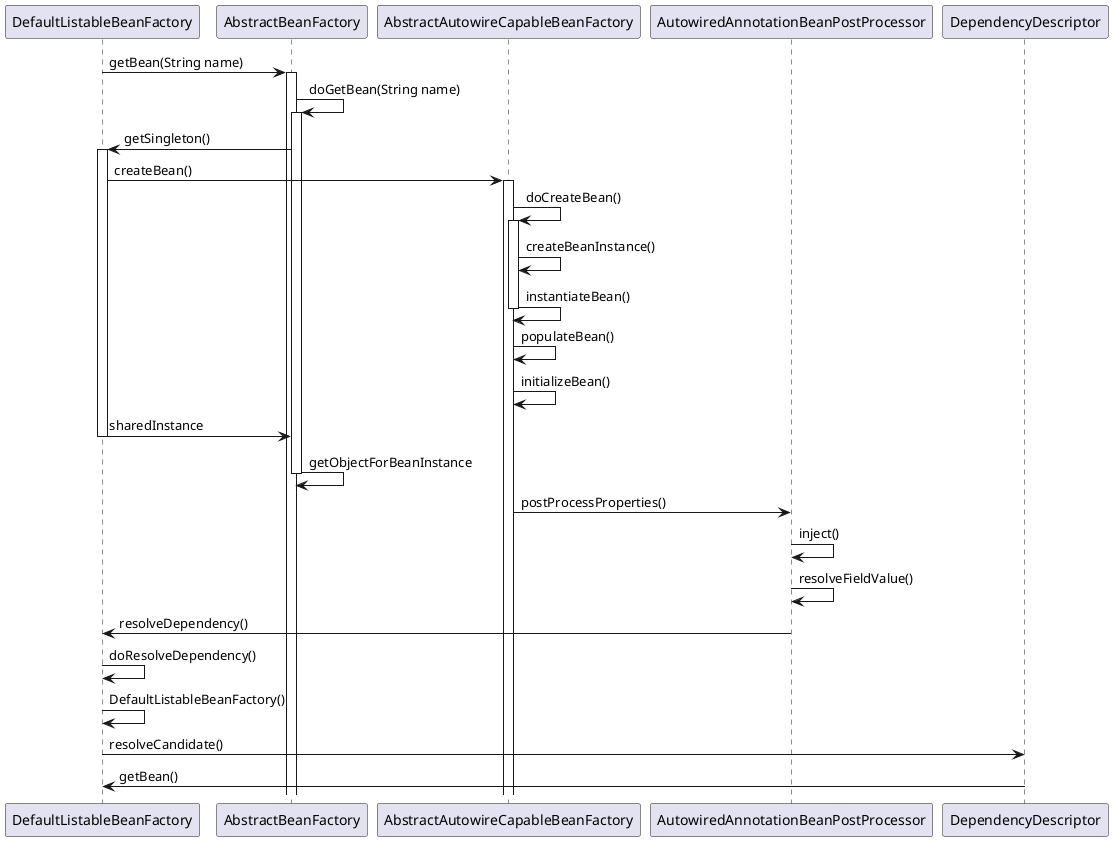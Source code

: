 @startuml

DefaultListableBeanFactory -> AbstractBeanFactory: getBean(String name)
activate AbstractBeanFactory

    AbstractBeanFactory -> AbstractBeanFactory: doGetBean(String name)
    activate AbstractBeanFactory

    AbstractBeanFactory -> DefaultListableBeanFactory: getSingleton()
    activate DefaultListableBeanFactory
        DefaultListableBeanFactory -> AbstractAutowireCapableBeanFactory: createBean()
        activate AbstractAutowireCapableBeanFactory
            AbstractAutowireCapableBeanFactory -> AbstractAutowireCapableBeanFactory: doCreateBean()
            activate AbstractAutowireCapableBeanFactory
                AbstractAutowireCapableBeanFactory -> AbstractAutowireCapableBeanFactory: createBeanInstance()
                AbstractAutowireCapableBeanFactory -> AbstractAutowireCapableBeanFactory: instantiateBean()
            deactivate AbstractAutowireCapableBeanFactory
            AbstractAutowireCapableBeanFactory -> AbstractAutowireCapableBeanFactory: populateBean()
            AbstractAutowireCapableBeanFactory -> AbstractAutowireCapableBeanFactory: initializeBean()

        DefaultListableBeanFactory -> AbstractBeanFactory: sharedInstance
    deactivate DefaultListableBeanFactory

    AbstractBeanFactory -> AbstractBeanFactory: getObjectForBeanInstance
deactivate AbstractBeanFactory

AbstractAutowireCapableBeanFactory -> AutowiredAnnotationBeanPostProcessor: postProcessProperties()
AutowiredAnnotationBeanPostProcessor -> AutowiredAnnotationBeanPostProcessor : inject()
AutowiredAnnotationBeanPostProcessor -> AutowiredAnnotationBeanPostProcessor: resolveFieldValue()
AutowiredAnnotationBeanPostProcessor -> DefaultListableBeanFactory: resolveDependency()
DefaultListableBeanFactory -> DefaultListableBeanFactory: doResolveDependency()
DefaultListableBeanFactory -> DefaultListableBeanFactory: DefaultListableBeanFactory()
DefaultListableBeanFactory -> DependencyDescriptor: resolveCandidate()
DependencyDescriptor -> DefaultListableBeanFactory: getBean()

@enduml
